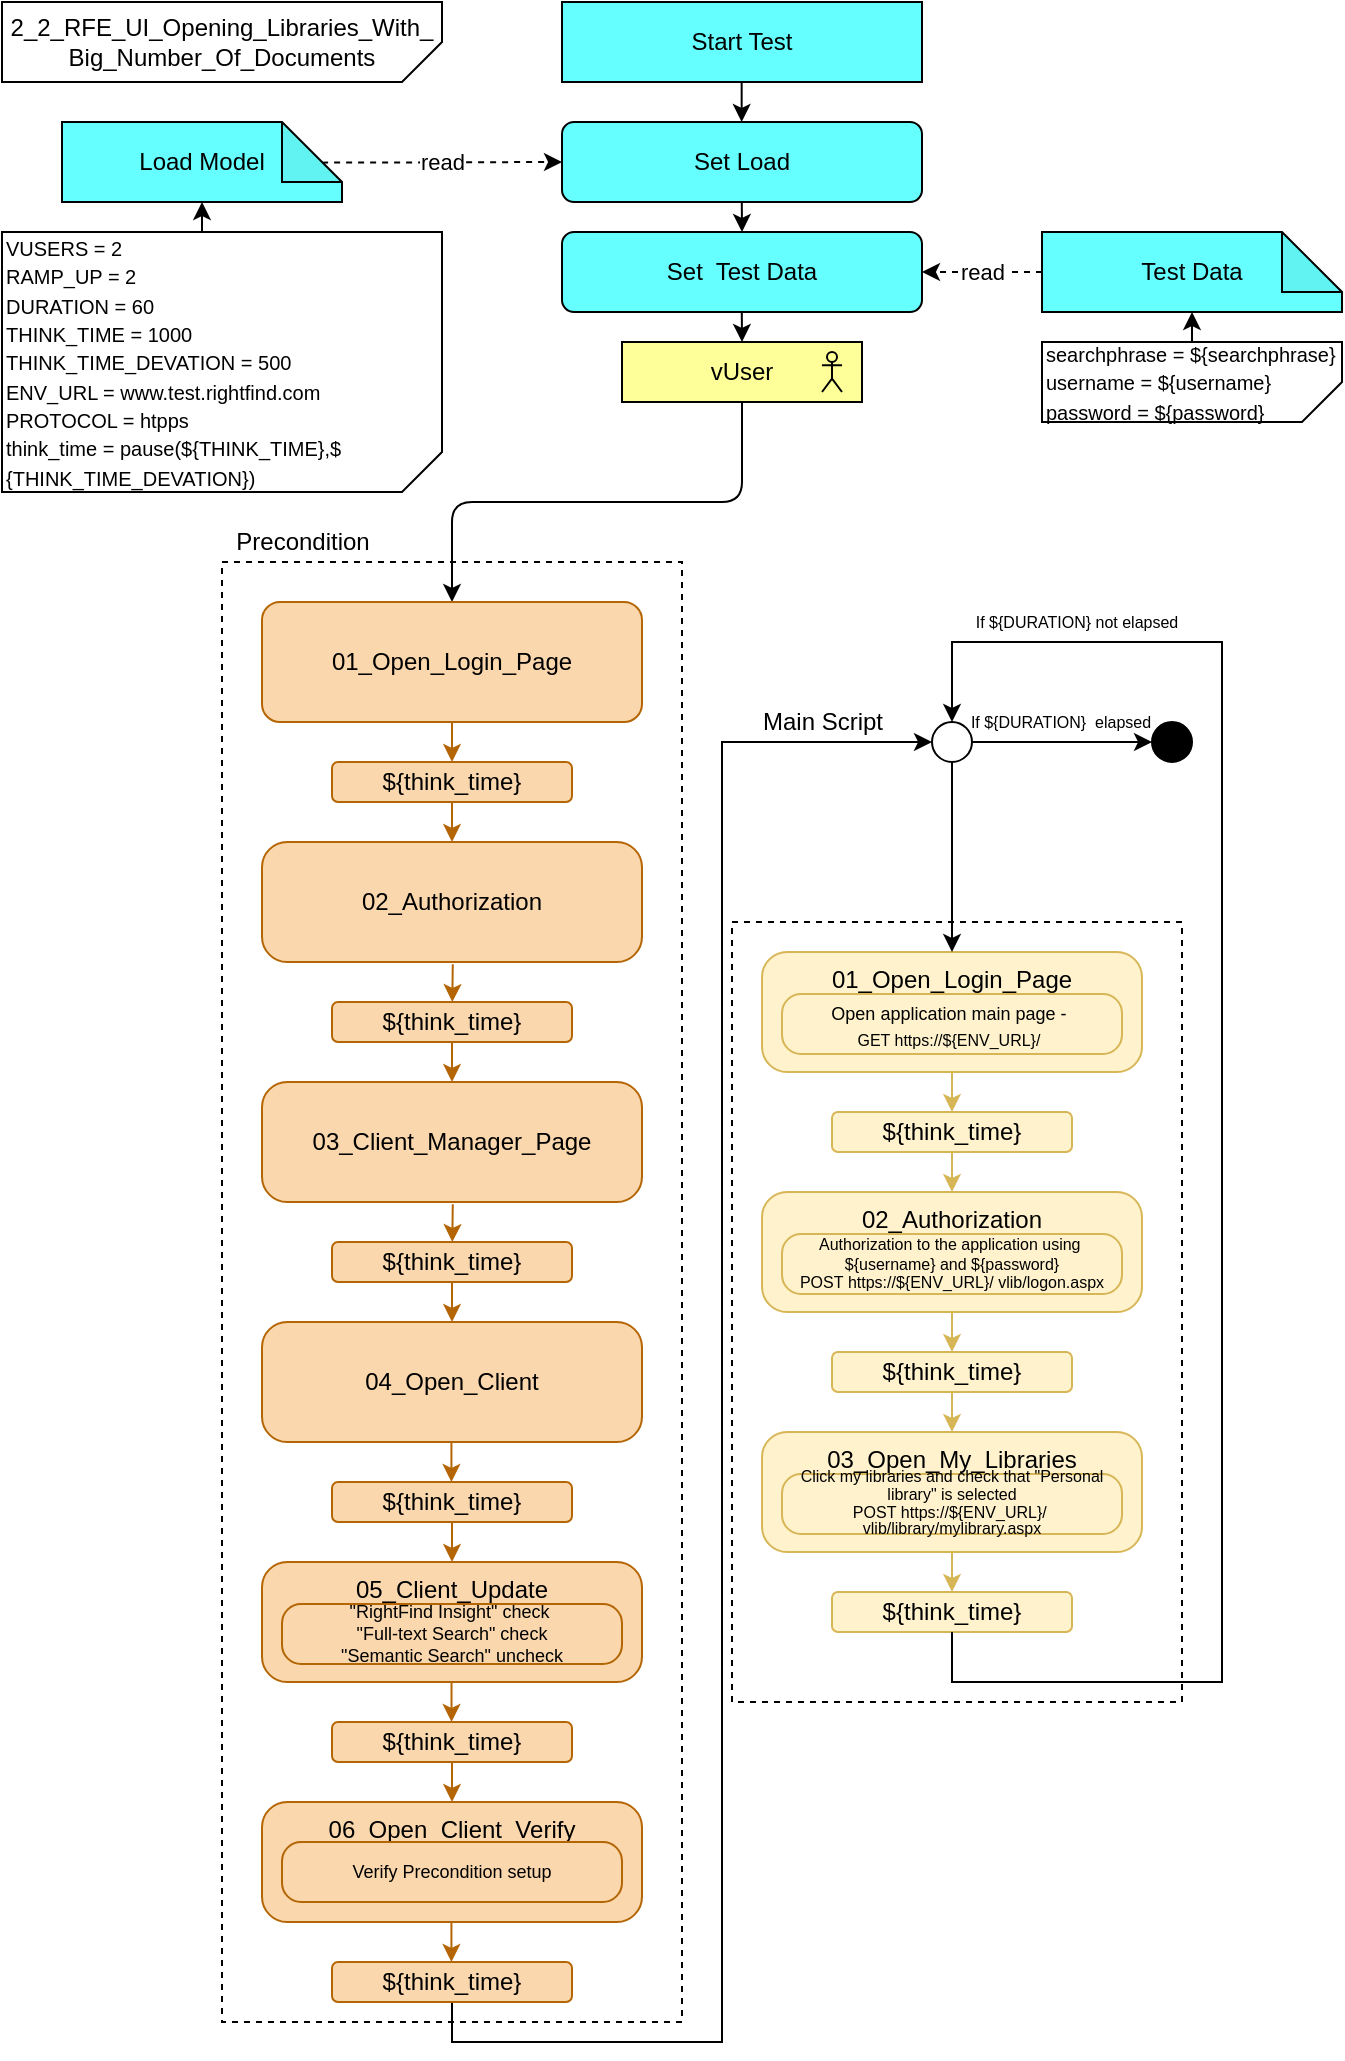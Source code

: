 <mxfile version="12.6.5" type="device"><diagram id="OmXTW-Ut-yUVkduOA3nq" name="Page-4"><mxGraphModel dx="1617" dy="403" grid="1" gridSize="10" guides="1" tooltips="1" connect="1" arrows="1" fold="1" page="1" pageScale="1" pageWidth="1100" pageHeight="1700" math="0" shadow="0"><root><mxCell id="prCoKLMmjKPRlQoRVAJy-0"/><mxCell id="prCoKLMmjKPRlQoRVAJy-1" parent="prCoKLMmjKPRlQoRVAJy-0"/><mxCell id="o5FllyIVvUyA5jJNUh8F-18" value="" style="rounded=0;whiteSpace=wrap;html=1;dashed=1;fillColor=none;" parent="prCoKLMmjKPRlQoRVAJy-1" vertex="1"><mxGeometry x="-715" y="600" width="225" height="390" as="geometry"/></mxCell><mxCell id="tPT2oc2FiSvpZ7gEvzS4-37" value="" style="rounded=0;whiteSpace=wrap;html=1;dashed=1;fillColor=none;" parent="prCoKLMmjKPRlQoRVAJy-1" vertex="1"><mxGeometry x="-970" y="420" width="230" height="730" as="geometry"/></mxCell><mxCell id="mDBKMXb0TnK2suSDCAM2-2" value="&lt;span style=&quot;font-size: 12px&quot;&gt;03_Open_My_Libraries&lt;br&gt;&lt;br&gt;&lt;/span&gt;" style="rounded=1;whiteSpace=wrap;html=1;shadow=0;sketch=0;fontSize=8;strokeWidth=1;verticalAlign=top;arcSize=21;fillColor=#fff2cc;strokeColor=#d6b656;" parent="prCoKLMmjKPRlQoRVAJy-1" vertex="1"><mxGeometry x="-700" y="855" width="190" height="60" as="geometry"/></mxCell><mxCell id="7a9F5UiezEO6zzfIrxHf-2" value="&lt;span style=&quot;font-size: 12px&quot;&gt;02_Authorization&lt;/span&gt;" style="rounded=1;whiteSpace=wrap;html=1;shadow=0;sketch=0;fontSize=8;strokeWidth=1;verticalAlign=top;arcSize=21;fillColor=#fff2cc;strokeColor=#d6b656;" parent="prCoKLMmjKPRlQoRVAJy-1" vertex="1"><mxGeometry x="-700" y="735" width="190" height="60" as="geometry"/></mxCell><mxCell id="r49vPgYYZ0eyMGNJXrCq-2" value="&lt;span style=&quot;font-size: 12px&quot;&gt;01_Open_Login_Page&lt;/span&gt;" style="rounded=1;whiteSpace=wrap;html=1;shadow=0;sketch=0;fontSize=8;strokeWidth=1;verticalAlign=top;arcSize=21;fillColor=#fff2cc;strokeColor=#d6b656;" parent="prCoKLMmjKPRlQoRVAJy-1" vertex="1"><mxGeometry x="-700" y="615" width="190" height="60" as="geometry"/></mxCell><mxCell id="GT0KU99CJju3YAaYnECA-2" value="&lt;span style=&quot;font-size: 12px&quot;&gt;06_Open_Client_Verify&lt;br&gt;&lt;/span&gt;" style="rounded=1;whiteSpace=wrap;html=1;shadow=0;sketch=0;fontSize=8;strokeWidth=1;verticalAlign=top;arcSize=21;fillColor=#fad7ac;strokeColor=#b46504;horizontal=1;" parent="prCoKLMmjKPRlQoRVAJy-1" vertex="1"><mxGeometry x="-950" y="1040" width="190" height="60" as="geometry"/></mxCell><mxCell id="nXOEQTp9WbPPBL7xN0QR-2" value="&lt;span style=&quot;font-size: 12px&quot;&gt;05_Client_Update&lt;/span&gt;" style="rounded=1;whiteSpace=wrap;html=1;shadow=0;sketch=0;fontSize=8;strokeWidth=1;verticalAlign=top;arcSize=21;fillColor=#fad7ac;strokeColor=#b46504;" parent="prCoKLMmjKPRlQoRVAJy-1" vertex="1"><mxGeometry x="-950" y="920" width="190" height="60" as="geometry"/></mxCell><mxCell id="SzMsFvC6K2k-GHRiZkAG-28" value="&lt;span style=&quot;font-size: 12px&quot;&gt;04_Open_Client&lt;/span&gt;" style="rounded=1;whiteSpace=wrap;html=1;shadow=0;sketch=0;fontSize=8;strokeWidth=1;verticalAlign=middle;arcSize=21;fillColor=#fad7ac;strokeColor=#b46504;" parent="prCoKLMmjKPRlQoRVAJy-1" vertex="1"><mxGeometry x="-950" y="800" width="190" height="60" as="geometry"/></mxCell><mxCell id="SzMsFvC6K2k-GHRiZkAG-2" value="&lt;span style=&quot;font-size: 12px&quot;&gt;03_Client_Manager_Page&lt;/span&gt;" style="rounded=1;whiteSpace=wrap;html=1;shadow=0;sketch=0;fontSize=8;strokeWidth=1;verticalAlign=middle;arcSize=21;fillColor=#fad7ac;strokeColor=#b46504;" parent="prCoKLMmjKPRlQoRVAJy-1" vertex="1"><mxGeometry x="-950" y="680" width="190" height="60" as="geometry"/></mxCell><mxCell id="BtifUGw_MiQpFWBoW4Lg-21" value="&lt;span style=&quot;font-size: 12px&quot;&gt;02_Authorization&lt;/span&gt;" style="rounded=1;whiteSpace=wrap;html=1;shadow=0;sketch=0;fontSize=8;strokeWidth=1;verticalAlign=middle;arcSize=21;fillColor=#fad7ac;strokeColor=#b46504;" parent="prCoKLMmjKPRlQoRVAJy-1" vertex="1"><mxGeometry x="-950" y="560" width="190" height="60" as="geometry"/></mxCell><mxCell id="y0ghU3aCqltmkXRiX_HW-0" value="Start Test" style="rounded=0;whiteSpace=wrap;html=1;fillColor=#66FFFF;" parent="prCoKLMmjKPRlQoRVAJy-1" vertex="1"><mxGeometry x="-800" y="140" width="180" height="40" as="geometry"/></mxCell><mxCell id="y0ghU3aCqltmkXRiX_HW-1" value="Set Load" style="rounded=1;whiteSpace=wrap;html=1;fillColor=#66FFFF;" parent="prCoKLMmjKPRlQoRVAJy-1" vertex="1"><mxGeometry x="-800" y="200" width="180" height="40" as="geometry"/></mxCell><mxCell id="y0ghU3aCqltmkXRiX_HW-2" value="Set&amp;nbsp; Test Data" style="rounded=1;whiteSpace=wrap;html=1;fillColor=#66FFFF;" parent="prCoKLMmjKPRlQoRVAJy-1" vertex="1"><mxGeometry x="-800" y="255" width="180" height="40" as="geometry"/></mxCell><mxCell id="y0ghU3aCqltmkXRiX_HW-3" value="Test Data" style="shape=note;whiteSpace=wrap;html=1;backgroundOutline=1;darkOpacity=0.05;fillColor=#66FFFF;" parent="prCoKLMmjKPRlQoRVAJy-1" vertex="1"><mxGeometry x="-560" y="255" width="150" height="40" as="geometry"/></mxCell><mxCell id="tPT2oc2FiSvpZ7gEvzS4-31" style="edgeStyle=orthogonalEdgeStyle;rounded=0;orthogonalLoop=1;jettySize=auto;html=1;exitX=1;exitY=0.5;exitDx=0;exitDy=0;exitPerimeter=0;entryX=0.5;entryY=1;entryDx=0;entryDy=0;entryPerimeter=0;" parent="prCoKLMmjKPRlQoRVAJy-1" source="y0ghU3aCqltmkXRiX_HW-4" target="y0ghU3aCqltmkXRiX_HW-3" edge="1"><mxGeometry relative="1" as="geometry"/></mxCell><mxCell id="y0ghU3aCqltmkXRiX_HW-4" value="&lt;font style=&quot;font-size: 10px&quot;&gt;&lt;br&gt;searchphrase = ${searchphrase}&lt;br&gt;username = ${username}&lt;br&gt;password = ${password}&lt;br&gt;&lt;br&gt;&lt;/font&gt;" style="shape=card;whiteSpace=wrap;html=1;rotation=0;sketch=0;rounded=0;shadow=0;direction=north;flipH=1;align=left;size=20;" parent="prCoKLMmjKPRlQoRVAJy-1" vertex="1"><mxGeometry x="-560" y="310" width="150" height="40" as="geometry"/></mxCell><mxCell id="y0ghU3aCqltmkXRiX_HW-5" value="" style="group;fillColor=#FFFF99;" parent="prCoKLMmjKPRlQoRVAJy-1" vertex="1" connectable="0"><mxGeometry x="-770" y="310" width="120" height="30" as="geometry"/></mxCell><mxCell id="y0ghU3aCqltmkXRiX_HW-6" value="vUser" style="rounded=0;whiteSpace=wrap;html=1;shadow=0;sketch=0;fillColor=#FFFF99;" parent="y0ghU3aCqltmkXRiX_HW-5" vertex="1"><mxGeometry width="120" height="30" as="geometry"/></mxCell><mxCell id="y0ghU3aCqltmkXRiX_HW-7" value="" style="shape=umlActor;verticalLabelPosition=bottom;verticalAlign=top;html=1;outlineConnect=0;rounded=0;shadow=0;sketch=0;fillColor=#FFFF99;" parent="y0ghU3aCqltmkXRiX_HW-5" vertex="1"><mxGeometry x="100" y="5" width="10" height="20" as="geometry"/></mxCell><mxCell id="y0ghU3aCqltmkXRiX_HW-8" value="" style="endArrow=classic;html=1;fontSize=12;" parent="prCoKLMmjKPRlQoRVAJy-1" edge="1"><mxGeometry width="50" height="50" relative="1" as="geometry"><mxPoint x="-710.17" y="180.0" as="sourcePoint"/><mxPoint x="-710.17" y="200.0" as="targetPoint"/></mxGeometry></mxCell><mxCell id="y0ghU3aCqltmkXRiX_HW-9" value="" style="endArrow=classic;html=1;fontSize=12;entryX=0.5;entryY=0;entryDx=0;entryDy=0;" parent="prCoKLMmjKPRlQoRVAJy-1" target="y0ghU3aCqltmkXRiX_HW-2" edge="1"><mxGeometry width="50" height="50" relative="1" as="geometry"><mxPoint x="-710.1" y="240.0" as="sourcePoint"/><mxPoint x="-710" y="250" as="targetPoint"/></mxGeometry></mxCell><mxCell id="y0ghU3aCqltmkXRiX_HW-10" value="" style="endArrow=classic;html=1;fontSize=12;entryX=0.5;entryY=0;entryDx=0;entryDy=0;" parent="prCoKLMmjKPRlQoRVAJy-1" edge="1"><mxGeometry width="50" height="50" relative="1" as="geometry"><mxPoint x="-710.1" y="295.0" as="sourcePoint"/><mxPoint x="-710" y="310" as="targetPoint"/></mxGeometry></mxCell><mxCell id="tPT2oc2FiSvpZ7gEvzS4-45" style="edgeStyle=orthogonalEdgeStyle;rounded=0;orthogonalLoop=1;jettySize=auto;html=1;exitX=1;exitY=0.5;exitDx=0;exitDy=0;exitPerimeter=0;entryX=0.5;entryY=1;entryDx=0;entryDy=0;entryPerimeter=0;" parent="prCoKLMmjKPRlQoRVAJy-1" source="y0ghU3aCqltmkXRiX_HW-11" target="y0ghU3aCqltmkXRiX_HW-14" edge="1"><mxGeometry relative="1" as="geometry"/></mxCell><mxCell id="y0ghU3aCqltmkXRiX_HW-11" value="&lt;font style=&quot;font-size: 10px&quot;&gt;VUSERS = 2&lt;br&gt;RAMP_UP = 2&lt;br&gt;DURATION = 60&lt;br&gt;THINK_TIME = 1000&lt;br&gt;THINK_TIME_DEVATION = 500&lt;br&gt;ENV_URL = www.test.rightfind.com&lt;br&gt;PROTOCOL = htpps&lt;br&gt;think_time = pause(${THINK_TIME},$&lt;br&gt;{THINK_TIME_DEVATION})&lt;br&gt;&lt;/font&gt;" style="shape=card;whiteSpace=wrap;html=1;rotation=0;sketch=0;rounded=0;shadow=0;direction=north;flipH=1;align=left;size=20;" parent="prCoKLMmjKPRlQoRVAJy-1" vertex="1"><mxGeometry x="-1080" y="255" width="220" height="130" as="geometry"/></mxCell><mxCell id="y0ghU3aCqltmkXRiX_HW-14" value="Load Model" style="shape=note;whiteSpace=wrap;html=1;backgroundOutline=1;darkOpacity=0.05;fillColor=#66FFFF;" parent="prCoKLMmjKPRlQoRVAJy-1" vertex="1"><mxGeometry x="-1050" y="200" width="140" height="40" as="geometry"/></mxCell><mxCell id="y0ghU3aCqltmkXRiX_HW-15" value="" style="endArrow=classic;html=1;fontSize=12;fontColor=#000000;strokeColor=#000000;dashed=1;exitX=0.929;exitY=0.508;exitDx=0;exitDy=0;exitPerimeter=0;" parent="prCoKLMmjKPRlQoRVAJy-1" source="y0ghU3aCqltmkXRiX_HW-14" edge="1"><mxGeometry relative="1" as="geometry"><mxPoint x="-860" y="219.76" as="sourcePoint"/><mxPoint x="-800" y="220.0" as="targetPoint"/></mxGeometry></mxCell><mxCell id="y0ghU3aCqltmkXRiX_HW-16" value="read" style="edgeLabel;resizable=0;html=1;align=center;verticalAlign=middle;" parent="y0ghU3aCqltmkXRiX_HW-15" connectable="0" vertex="1"><mxGeometry relative="1" as="geometry"/></mxCell><mxCell id="y0ghU3aCqltmkXRiX_HW-17" value="" style="endArrow=classic;html=1;dashed=1;fontSize=12;fontColor=#000000;strokeColor=#000000;exitX=0;exitY=0.5;exitDx=0;exitDy=0;exitPerimeter=0;entryX=1;entryY=0.5;entryDx=0;entryDy=0;" parent="prCoKLMmjKPRlQoRVAJy-1" source="y0ghU3aCqltmkXRiX_HW-3" target="y0ghU3aCqltmkXRiX_HW-2" edge="1"><mxGeometry relative="1" as="geometry"><mxPoint x="-660" y="250" as="sourcePoint"/><mxPoint x="-560" y="250" as="targetPoint"/></mxGeometry></mxCell><mxCell id="y0ghU3aCqltmkXRiX_HW-18" value="read" style="edgeLabel;resizable=0;html=1;align=center;verticalAlign=middle;" parent="y0ghU3aCqltmkXRiX_HW-17" connectable="0" vertex="1"><mxGeometry relative="1" as="geometry"/></mxCell><mxCell id="y0ghU3aCqltmkXRiX_HW-19" value="" style="endArrow=classic;html=1;fontSize=12;entryX=0.5;entryY=0;entryDx=0;entryDy=0;" parent="prCoKLMmjKPRlQoRVAJy-1" source="y0ghU3aCqltmkXRiX_HW-6" target="tPT2oc2FiSvpZ7gEvzS4-7" edge="1"><mxGeometry width="50" height="50" relative="1" as="geometry"><mxPoint x="-710.24" y="350" as="sourcePoint"/><mxPoint x="-710.14" y="365" as="targetPoint"/><Array as="points"><mxPoint x="-710" y="390"/><mxPoint x="-855" y="390"/></Array></mxGeometry></mxCell><mxCell id="o5FllyIVvUyA5jJNUh8F-15" style="edgeStyle=orthogonalEdgeStyle;rounded=0;orthogonalLoop=1;jettySize=auto;html=1;entryX=0;entryY=0.5;entryDx=0;entryDy=0;" parent="prCoKLMmjKPRlQoRVAJy-1" source="EV5iiKz9DGI3TdLIVW-r-0" target="YIgzwXkIvPGlzCfSX4wB-1" edge="1"><mxGeometry relative="1" as="geometry"><mxPoint x="-580" y="510" as="targetPoint"/></mxGeometry></mxCell><mxCell id="bpYAqAXIda9xrU8_Q449-1" style="edgeStyle=orthogonalEdgeStyle;rounded=0;orthogonalLoop=1;jettySize=auto;html=1;exitX=0.5;exitY=1;exitDx=0;exitDy=0;" edge="1" parent="prCoKLMmjKPRlQoRVAJy-1" source="EV5iiKz9DGI3TdLIVW-r-0" target="r49vPgYYZ0eyMGNJXrCq-2"><mxGeometry relative="1" as="geometry"/></mxCell><mxCell id="EV5iiKz9DGI3TdLIVW-r-0" value="" style="ellipse;whiteSpace=wrap;html=1;aspect=fixed;rounded=1;shadow=0;sketch=0;fontColor=#000000;strokeWidth=1;verticalAlign=middle;fillColor=#FFFFFF;" parent="prCoKLMmjKPRlQoRVAJy-1" vertex="1"><mxGeometry x="-615" y="500" width="20" height="20" as="geometry"/></mxCell><mxCell id="EV5iiKz9DGI3TdLIVW-r-3" value="If ${DURATION} not elapsed" style="text;html=1;strokeColor=none;fillColor=none;align=center;verticalAlign=middle;whiteSpace=wrap;rounded=0;shadow=0;dashed=1;sketch=0;fontSize=8;fontColor=#000000;" parent="prCoKLMmjKPRlQoRVAJy-1" vertex="1"><mxGeometry x="-595" y="440" width="105" height="20" as="geometry"/></mxCell><mxCell id="YIgzwXkIvPGlzCfSX4wB-1" value="" style="ellipse;whiteSpace=wrap;html=1;aspect=fixed;rounded=1;shadow=0;sketch=0;fontColor=#000000;strokeWidth=1;verticalAlign=middle;fillColor=#000000;" parent="prCoKLMmjKPRlQoRVAJy-1" vertex="1"><mxGeometry x="-505" y="500" width="20" height="20" as="geometry"/></mxCell><mxCell id="2RctnZBqZ82LSv_OsgCp-2" value="If ${DURATION}&amp;nbsp; elapsed" style="text;html=1;strokeColor=none;fillColor=none;align=center;verticalAlign=middle;whiteSpace=wrap;rounded=0;shadow=0;dashed=1;sketch=0;fontSize=8;fontColor=#000000;" parent="prCoKLMmjKPRlQoRVAJy-1" vertex="1"><mxGeometry x="-602.67" y="490" width="105" height="20" as="geometry"/></mxCell><mxCell id="hldY0WKTPFfwZZhcXunv-0" value="2_2_RFE_UI_Opening_Libraries_With_&lt;br&gt;Big_Number_Of_Documents" style="shape=card;whiteSpace=wrap;html=1;rotation=0;sketch=0;rounded=0;shadow=0;direction=north;flipH=1;align=center;size=20;" parent="prCoKLMmjKPRlQoRVAJy-1" vertex="1"><mxGeometry x="-1080" y="140" width="220" height="40" as="geometry"/></mxCell><mxCell id="tPT2oc2FiSvpZ7gEvzS4-21" style="edgeStyle=orthogonalEdgeStyle;rounded=0;orthogonalLoop=1;jettySize=auto;html=1;exitX=0.5;exitY=1;exitDx=0;exitDy=0;entryX=0.5;entryY=0;entryDx=0;entryDy=0;fillColor=#fad7ac;strokeColor=#b46504;" parent="prCoKLMmjKPRlQoRVAJy-1" source="BtifUGw_MiQpFWBoW4Lg-1" target="BtifUGw_MiQpFWBoW4Lg-21" edge="1"><mxGeometry relative="1" as="geometry"/></mxCell><mxCell id="BtifUGw_MiQpFWBoW4Lg-1" value="${think_time}" style="rounded=1;whiteSpace=wrap;html=1;shadow=0;sketch=0;strokeWidth=1;align=center;verticalAlign=middle;fillColor=#fad7ac;strokeColor=#b46504;" parent="prCoKLMmjKPRlQoRVAJy-1" vertex="1"><mxGeometry x="-915" y="520" width="120" height="20" as="geometry"/></mxCell><mxCell id="tPT2oc2FiSvpZ7gEvzS4-10" style="edgeStyle=orthogonalEdgeStyle;rounded=0;orthogonalLoop=1;jettySize=auto;html=1;exitX=0.5;exitY=1;exitDx=0;exitDy=0;entryX=0.5;entryY=0;entryDx=0;entryDy=0;fillColor=#fad7ac;strokeColor=#b46504;" parent="prCoKLMmjKPRlQoRVAJy-1" source="tPT2oc2FiSvpZ7gEvzS4-7" target="BtifUGw_MiQpFWBoW4Lg-1" edge="1"><mxGeometry relative="1" as="geometry"/></mxCell><mxCell id="tPT2oc2FiSvpZ7gEvzS4-7" value="01_Open_Login_Page" style="rounded=1;whiteSpace=wrap;html=1;fillColor=#fad7ac;strokeColor=#b46504;" parent="prCoKLMmjKPRlQoRVAJy-1" vertex="1"><mxGeometry x="-950" y="440" width="190" height="60" as="geometry"/></mxCell><mxCell id="mDBKMXb0TnK2suSDCAM2-5" value="${think_time}" style="rounded=1;whiteSpace=wrap;html=1;shadow=0;sketch=0;strokeWidth=1;align=center;verticalAlign=middle;fillColor=#fff2cc;strokeColor=#d6b656;" parent="prCoKLMmjKPRlQoRVAJy-1" vertex="1"><mxGeometry x="-665" y="935" width="120" height="20" as="geometry"/></mxCell><mxCell id="tPT2oc2FiSvpZ7gEvzS4-26" style="edgeStyle=orthogonalEdgeStyle;rounded=0;orthogonalLoop=1;jettySize=auto;html=1;exitX=0.5;exitY=1;exitDx=0;exitDy=0;entryX=0.5;entryY=0;entryDx=0;entryDy=0;fillColor=#fff2cc;strokeColor=#d6b656;" parent="prCoKLMmjKPRlQoRVAJy-1" source="7a9F5UiezEO6zzfIrxHf-5" target="mDBKMXb0TnK2suSDCAM2-2" edge="1"><mxGeometry relative="1" as="geometry"/></mxCell><mxCell id="7a9F5UiezEO6zzfIrxHf-5" value="${think_time}" style="rounded=1;whiteSpace=wrap;html=1;shadow=0;sketch=0;strokeWidth=1;align=center;verticalAlign=middle;fillColor=#fff2cc;strokeColor=#d6b656;" parent="prCoKLMmjKPRlQoRVAJy-1" vertex="1"><mxGeometry x="-665" y="815" width="120" height="20" as="geometry"/></mxCell><mxCell id="tPT2oc2FiSvpZ7gEvzS4-24" style="edgeStyle=orthogonalEdgeStyle;rounded=0;orthogonalLoop=1;jettySize=auto;html=1;exitX=0.5;exitY=1;exitDx=0;exitDy=0;entryX=0.5;entryY=0;entryDx=0;entryDy=0;fillColor=#fff2cc;strokeColor=#d6b656;" parent="prCoKLMmjKPRlQoRVAJy-1" source="r49vPgYYZ0eyMGNJXrCq-5" target="7a9F5UiezEO6zzfIrxHf-2" edge="1"><mxGeometry relative="1" as="geometry"/></mxCell><mxCell id="r49vPgYYZ0eyMGNJXrCq-5" value="${think_time}" style="rounded=1;whiteSpace=wrap;html=1;shadow=0;sketch=0;strokeWidth=1;align=center;verticalAlign=middle;fillColor=#fff2cc;strokeColor=#d6b656;" parent="prCoKLMmjKPRlQoRVAJy-1" vertex="1"><mxGeometry x="-665" y="695" width="120" height="20" as="geometry"/></mxCell><mxCell id="tPT2oc2FiSvpZ7gEvzS4-32" style="edgeStyle=orthogonalEdgeStyle;rounded=0;orthogonalLoop=1;jettySize=auto;html=1;exitX=0.5;exitY=1;exitDx=0;exitDy=0;entryX=0;entryY=0.5;entryDx=0;entryDy=0;" parent="prCoKLMmjKPRlQoRVAJy-1" source="GT0KU99CJju3YAaYnECA-3" target="EV5iiKz9DGI3TdLIVW-r-0" edge="1"><mxGeometry relative="1" as="geometry"><Array as="points"><mxPoint x="-855" y="1160"/><mxPoint x="-720" y="1160"/><mxPoint x="-720" y="510"/></Array><mxPoint x="-630" y="410" as="targetPoint"/></mxGeometry></mxCell><mxCell id="GT0KU99CJju3YAaYnECA-3" value="${think_time}" style="rounded=1;whiteSpace=wrap;html=1;shadow=0;sketch=0;strokeWidth=1;align=center;verticalAlign=middle;fillColor=#fad7ac;strokeColor=#b46504;" parent="prCoKLMmjKPRlQoRVAJy-1" vertex="1"><mxGeometry x="-915" y="1120" width="120" height="20" as="geometry"/></mxCell><mxCell id="GT0KU99CJju3YAaYnECA-5" value="" style="endArrow=classic;html=1;fontSize=12;fillColor=#fad7ac;strokeColor=#b46504;" parent="prCoKLMmjKPRlQoRVAJy-1" edge="1"><mxGeometry x="-950" y="1040" width="50" height="50" as="geometry"><mxPoint x="-855.29" y="1100" as="sourcePoint"/><mxPoint x="-855.29" y="1120" as="targetPoint"/></mxGeometry></mxCell><mxCell id="tPT2oc2FiSvpZ7gEvzS4-18" style="edgeStyle=orthogonalEdgeStyle;rounded=0;orthogonalLoop=1;jettySize=auto;html=1;exitX=0.5;exitY=1;exitDx=0;exitDy=0;entryX=0.5;entryY=0;entryDx=0;entryDy=0;fillColor=#fad7ac;strokeColor=#b46504;" parent="prCoKLMmjKPRlQoRVAJy-1" source="SzMsFvC6K2k-GHRiZkAG-29" target="nXOEQTp9WbPPBL7xN0QR-2" edge="1"><mxGeometry relative="1" as="geometry"/></mxCell><mxCell id="tPT2oc2FiSvpZ7gEvzS4-19" style="edgeStyle=orthogonalEdgeStyle;rounded=0;orthogonalLoop=1;jettySize=auto;html=1;exitX=0.5;exitY=1;exitDx=0;exitDy=0;entryX=0.5;entryY=0;entryDx=0;entryDy=0;fillColor=#fad7ac;strokeColor=#b46504;" parent="prCoKLMmjKPRlQoRVAJy-1" source="nXOEQTp9WbPPBL7xN0QR-5" target="GT0KU99CJju3YAaYnECA-2" edge="1"><mxGeometry relative="1" as="geometry"/></mxCell><mxCell id="tPT2oc2FiSvpZ7gEvzS4-20" style="edgeStyle=orthogonalEdgeStyle;rounded=0;orthogonalLoop=1;jettySize=auto;html=1;exitX=0.5;exitY=1;exitDx=0;exitDy=0;entryX=0.5;entryY=0;entryDx=0;entryDy=0;fillColor=#fad7ac;strokeColor=#b46504;" parent="prCoKLMmjKPRlQoRVAJy-1" source="SzMsFvC6K2k-GHRiZkAG-3" target="SzMsFvC6K2k-GHRiZkAG-28" edge="1"><mxGeometry relative="1" as="geometry"/></mxCell><mxCell id="tPT2oc2FiSvpZ7gEvzS4-22" style="edgeStyle=orthogonalEdgeStyle;rounded=0;orthogonalLoop=1;jettySize=auto;html=1;exitX=0.5;exitY=1;exitDx=0;exitDy=0;entryX=0.5;entryY=0;entryDx=0;entryDy=0;fillColor=#fad7ac;strokeColor=#b46504;" parent="prCoKLMmjKPRlQoRVAJy-1" source="BtifUGw_MiQpFWBoW4Lg-22" target="SzMsFvC6K2k-GHRiZkAG-2" edge="1"><mxGeometry relative="1" as="geometry"/></mxCell><mxCell id="tPT2oc2FiSvpZ7gEvzS4-23" style="edgeStyle=orthogonalEdgeStyle;rounded=0;orthogonalLoop=1;jettySize=auto;html=1;exitX=0.5;exitY=1;exitDx=0;exitDy=0;entryX=0.5;entryY=0;entryDx=0;entryDy=0;fillColor=#fff2cc;strokeColor=#d6b656;" parent="prCoKLMmjKPRlQoRVAJy-1" source="r49vPgYYZ0eyMGNJXrCq-2" target="r49vPgYYZ0eyMGNJXrCq-5" edge="1"><mxGeometry relative="1" as="geometry"/></mxCell><mxCell id="tPT2oc2FiSvpZ7gEvzS4-25" style="edgeStyle=orthogonalEdgeStyle;rounded=0;orthogonalLoop=1;jettySize=auto;html=1;exitX=0.5;exitY=1;exitDx=0;exitDy=0;entryX=0.5;entryY=0;entryDx=0;entryDy=0;fillColor=#fff2cc;strokeColor=#d6b656;" parent="prCoKLMmjKPRlQoRVAJy-1" source="7a9F5UiezEO6zzfIrxHf-2" target="7a9F5UiezEO6zzfIrxHf-5" edge="1"><mxGeometry relative="1" as="geometry"/></mxCell><mxCell id="tPT2oc2FiSvpZ7gEvzS4-28" style="edgeStyle=orthogonalEdgeStyle;rounded=0;orthogonalLoop=1;jettySize=auto;html=1;exitX=0.5;exitY=1;exitDx=0;exitDy=0;entryX=0.5;entryY=0;entryDx=0;entryDy=0;fillColor=#fff2cc;strokeColor=#d6b656;" parent="prCoKLMmjKPRlQoRVAJy-1" source="mDBKMXb0TnK2suSDCAM2-2" target="mDBKMXb0TnK2suSDCAM2-5" edge="1"><mxGeometry relative="1" as="geometry"/></mxCell><mxCell id="tPT2oc2FiSvpZ7gEvzS4-38" value="Precondition" style="text;html=1;align=center;verticalAlign=middle;resizable=0;points=[];autosize=1;strokeColor=none;" parent="prCoKLMmjKPRlQoRVAJy-1" vertex="1"><mxGeometry x="-970" y="400" width="80" height="20" as="geometry"/></mxCell><mxCell id="tPT2oc2FiSvpZ7gEvzS4-40" value="Main Script" style="text;html=1;align=center;verticalAlign=middle;resizable=0;points=[];autosize=1;strokeColor=none;" parent="prCoKLMmjKPRlQoRVAJy-1" vertex="1"><mxGeometry x="-710" y="490" width="80" height="20" as="geometry"/></mxCell><mxCell id="BtifUGw_MiQpFWBoW4Lg-22" value="${think_time}" style="rounded=1;whiteSpace=wrap;html=1;shadow=0;sketch=0;strokeWidth=1;align=center;verticalAlign=middle;fillColor=#fad7ac;strokeColor=#b46504;" parent="prCoKLMmjKPRlQoRVAJy-1" vertex="1"><mxGeometry x="-915" y="640" width="120" height="20" as="geometry"/></mxCell><mxCell id="BtifUGw_MiQpFWBoW4Lg-24" value="" style="endArrow=classic;html=1;fontSize=12;exitX=0.502;exitY=1.019;exitDx=0;exitDy=0;exitPerimeter=0;fillColor=#fad7ac;strokeColor=#b46504;" parent="prCoKLMmjKPRlQoRVAJy-1" source="BtifUGw_MiQpFWBoW4Lg-21" edge="1"><mxGeometry x="-950" y="560" width="50" height="50" as="geometry"><mxPoint x="-855" y="627" as="sourcePoint"/><mxPoint x="-854.85" y="640" as="targetPoint"/></mxGeometry></mxCell><mxCell id="SzMsFvC6K2k-GHRiZkAG-3" value="${think_time}" style="rounded=1;whiteSpace=wrap;html=1;shadow=0;sketch=0;strokeWidth=1;align=center;verticalAlign=middle;fillColor=#fad7ac;strokeColor=#b46504;" parent="prCoKLMmjKPRlQoRVAJy-1" vertex="1"><mxGeometry x="-915" y="760" width="120" height="20" as="geometry"/></mxCell><mxCell id="SzMsFvC6K2k-GHRiZkAG-5" value="" style="endArrow=classic;html=1;fontSize=12;exitX=0.502;exitY=1.019;exitDx=0;exitDy=0;exitPerimeter=0;fillColor=#fad7ac;strokeColor=#b46504;" parent="prCoKLMmjKPRlQoRVAJy-1" source="SzMsFvC6K2k-GHRiZkAG-2" edge="1"><mxGeometry x="-950" y="680" width="50" height="50" as="geometry"><mxPoint x="-855" y="747" as="sourcePoint"/><mxPoint x="-854.85" y="760" as="targetPoint"/></mxGeometry></mxCell><mxCell id="SzMsFvC6K2k-GHRiZkAG-29" value="${think_time}" style="rounded=1;whiteSpace=wrap;html=1;shadow=0;sketch=0;strokeWidth=1;align=center;verticalAlign=middle;fillColor=#fad7ac;strokeColor=#b46504;" parent="prCoKLMmjKPRlQoRVAJy-1" vertex="1"><mxGeometry x="-915" y="880" width="120" height="20" as="geometry"/></mxCell><mxCell id="SzMsFvC6K2k-GHRiZkAG-31" value="" style="endArrow=classic;html=1;fontSize=12;fillColor=#fad7ac;strokeColor=#b46504;" parent="prCoKLMmjKPRlQoRVAJy-1" edge="1"><mxGeometry x="-950" y="800" width="50" height="50" as="geometry"><mxPoint x="-855.29" y="860" as="sourcePoint"/><mxPoint x="-855.29" y="880" as="targetPoint"/></mxGeometry></mxCell><mxCell id="nXOEQTp9WbPPBL7xN0QR-4" value="" style="endArrow=classic;html=1;fontSize=12;fillColor=#fad7ac;strokeColor=#b46504;" parent="prCoKLMmjKPRlQoRVAJy-1" edge="1"><mxGeometry x="-950" y="920" width="50" height="50" as="geometry"><mxPoint x="-855.24" y="980" as="sourcePoint"/><mxPoint x="-855.24" y="1000" as="targetPoint"/></mxGeometry></mxCell><mxCell id="nXOEQTp9WbPPBL7xN0QR-5" value="${think_time}" style="rounded=1;whiteSpace=wrap;html=1;shadow=0;sketch=0;strokeWidth=1;align=center;verticalAlign=middle;fillColor=#fad7ac;strokeColor=#b46504;" parent="prCoKLMmjKPRlQoRVAJy-1" vertex="1"><mxGeometry x="-915" y="1000" width="120" height="20" as="geometry"/></mxCell><mxCell id="nXOEQTp9WbPPBL7xN0QR-3" value="&lt;div style=&quot;box-sizing: border-box ; font-size: 9px&quot;&gt;&lt;div&gt;&quot;RightFind Insight&quot; check&amp;nbsp;&lt;/div&gt;&lt;div&gt;&quot;Full-text Search&quot; check&lt;/div&gt;&lt;div&gt;&quot;Semantic Search&quot; uncheck&lt;/div&gt;&lt;/div&gt;" style="rounded=1;whiteSpace=wrap;html=1;shadow=0;sketch=0;fontSize=8;strokeWidth=1;verticalAlign=middle;arcSize=32;fillColor=#fad7ac;strokeColor=#b46504;" parent="prCoKLMmjKPRlQoRVAJy-1" vertex="1"><mxGeometry x="-940" y="941" width="170" height="30" as="geometry"/></mxCell><mxCell id="r49vPgYYZ0eyMGNJXrCq-3" value="&lt;div style=&quot;box-sizing: border-box&quot;&gt;&lt;div style=&quot;font-size: 12px ; box-sizing: border-box&quot;&gt;&lt;font style=&quot;font-size: 9px&quot;&gt;Open application main page -&lt;/font&gt;&lt;font style=&quot;font-size: 11px&quot;&gt;&amp;nbsp;&lt;/font&gt;&lt;br&gt;&lt;/div&gt;GET https://${ENV_URL}/&lt;font style=&quot;font-size: 11px&quot;&gt;&amp;nbsp;&lt;/font&gt;&lt;br&gt;&lt;/div&gt;" style="rounded=1;whiteSpace=wrap;html=1;shadow=0;sketch=0;fontSize=8;strokeWidth=1;verticalAlign=middle;arcSize=32;fillColor=#fff2cc;strokeColor=#d6b656;" parent="prCoKLMmjKPRlQoRVAJy-1" vertex="1"><mxGeometry x="-690" y="636" width="170" height="30" as="geometry"/></mxCell><mxCell id="7a9F5UiezEO6zzfIrxHf-3" value="&lt;div style=&quot;box-sizing: border-box&quot;&gt;&lt;div style=&quot;font-size: 12px ; box-sizing: border-box&quot;&gt;&lt;div style=&quot;font-size: 8px ; box-sizing: border-box&quot;&gt;Authorization to the application using&amp;nbsp;&lt;/div&gt;&lt;div style=&quot;font-size: 8px ; box-sizing: border-box&quot;&gt;${username}&amp;nbsp;and ${password}&lt;/div&gt;&lt;div style=&quot;font-size: 8px ; box-sizing: border-box&quot;&gt;POST&amp;nbsp;https://${ENV_URL}/&amp;nbsp;vlib/logon.aspx&lt;/div&gt;&lt;/div&gt;&lt;/div&gt;" style="rounded=1;whiteSpace=wrap;html=1;shadow=0;sketch=0;fontSize=8;strokeWidth=1;verticalAlign=middle;arcSize=32;fillColor=#fff2cc;strokeColor=#d6b656;" parent="prCoKLMmjKPRlQoRVAJy-1" vertex="1"><mxGeometry x="-690" y="756" width="170" height="30" as="geometry"/></mxCell><mxCell id="mDBKMXb0TnK2suSDCAM2-3" value="&lt;div style=&quot;box-sizing: border-box&quot;&gt;&lt;div style=&quot;box-sizing: border-box&quot;&gt;&lt;div style=&quot;box-sizing: border-box ; line-height: 110%&quot;&gt;&lt;span style=&quot;font-size: 8px&quot;&gt;Click my libraries and check that &quot;Personal library&quot; is selected&lt;/span&gt;&lt;br style=&quot;font-size: 12px&quot;&gt;&lt;span style=&quot;font-size: 8px&quot;&gt;POST&amp;nbsp;https://${ENV_URL}/&amp;nbsp;&lt;/span&gt;&lt;br style=&quot;font-size: 12px&quot;&gt;vlib/library/mylibrary.aspx&lt;br&gt;&lt;/div&gt;&lt;/div&gt;&lt;/div&gt;" style="rounded=1;whiteSpace=wrap;html=1;shadow=0;sketch=0;fontSize=8;strokeWidth=1;verticalAlign=middle;arcSize=32;fillColor=#fff2cc;strokeColor=#d6b656;" parent="prCoKLMmjKPRlQoRVAJy-1" vertex="1"><mxGeometry x="-690" y="876" width="170" height="30" as="geometry"/></mxCell><mxCell id="tPT2oc2FiSvpZ7gEvzS4-44" value="&lt;div style=&quot;box-sizing: border-box&quot;&gt;&lt;span style=&quot;font-size: 9px&quot;&gt;Verify Precondition setup&lt;/span&gt;&lt;/div&gt;" style="rounded=1;whiteSpace=wrap;html=1;shadow=0;sketch=0;fontSize=8;strokeWidth=1;verticalAlign=middle;arcSize=32;fillColor=#fad7ac;strokeColor=#b46504;" parent="prCoKLMmjKPRlQoRVAJy-1" vertex="1"><mxGeometry x="-940" y="1060" width="170" height="30" as="geometry"/></mxCell><mxCell id="o5FllyIVvUyA5jJNUh8F-17" style="edgeStyle=orthogonalEdgeStyle;rounded=0;orthogonalLoop=1;jettySize=auto;html=1;exitX=0.5;exitY=1;exitDx=0;exitDy=0;entryX=0.5;entryY=0;entryDx=0;entryDy=0;" parent="prCoKLMmjKPRlQoRVAJy-1" source="mDBKMXb0TnK2suSDCAM2-5" target="EV5iiKz9DGI3TdLIVW-r-0" edge="1"><mxGeometry relative="1" as="geometry"><mxPoint x="-390" y="375" as="targetPoint"/><mxPoint x="-605" y="1140" as="sourcePoint"/><Array as="points"><mxPoint x="-605" y="980"/><mxPoint x="-470" y="980"/><mxPoint x="-470" y="460"/><mxPoint x="-605" y="460"/></Array></mxGeometry></mxCell></root></mxGraphModel></diagram></mxfile>